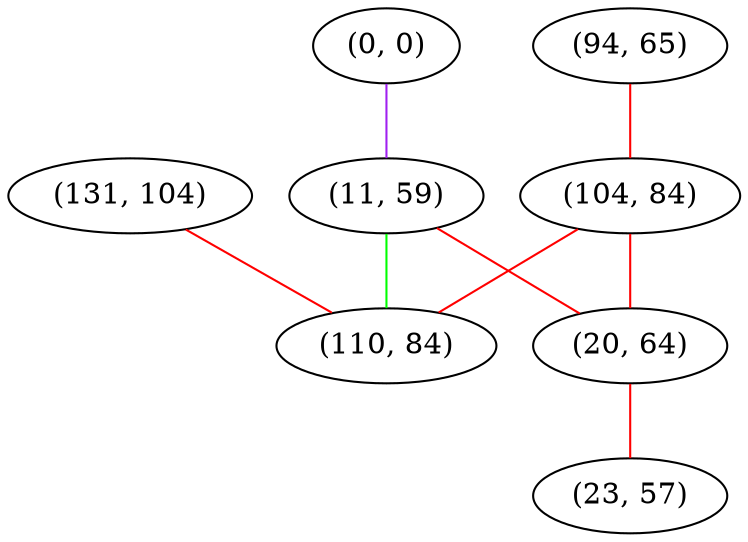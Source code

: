 graph "" {
"(94, 65)";
"(0, 0)";
"(104, 84)";
"(131, 104)";
"(11, 59)";
"(110, 84)";
"(20, 64)";
"(23, 57)";
"(94, 65)" -- "(104, 84)"  [color=red, key=0, weight=1];
"(0, 0)" -- "(11, 59)"  [color=purple, key=0, weight=4];
"(104, 84)" -- "(110, 84)"  [color=red, key=0, weight=1];
"(104, 84)" -- "(20, 64)"  [color=red, key=0, weight=1];
"(131, 104)" -- "(110, 84)"  [color=red, key=0, weight=1];
"(11, 59)" -- "(110, 84)"  [color=green, key=0, weight=2];
"(11, 59)" -- "(20, 64)"  [color=red, key=0, weight=1];
"(20, 64)" -- "(23, 57)"  [color=red, key=0, weight=1];
}
